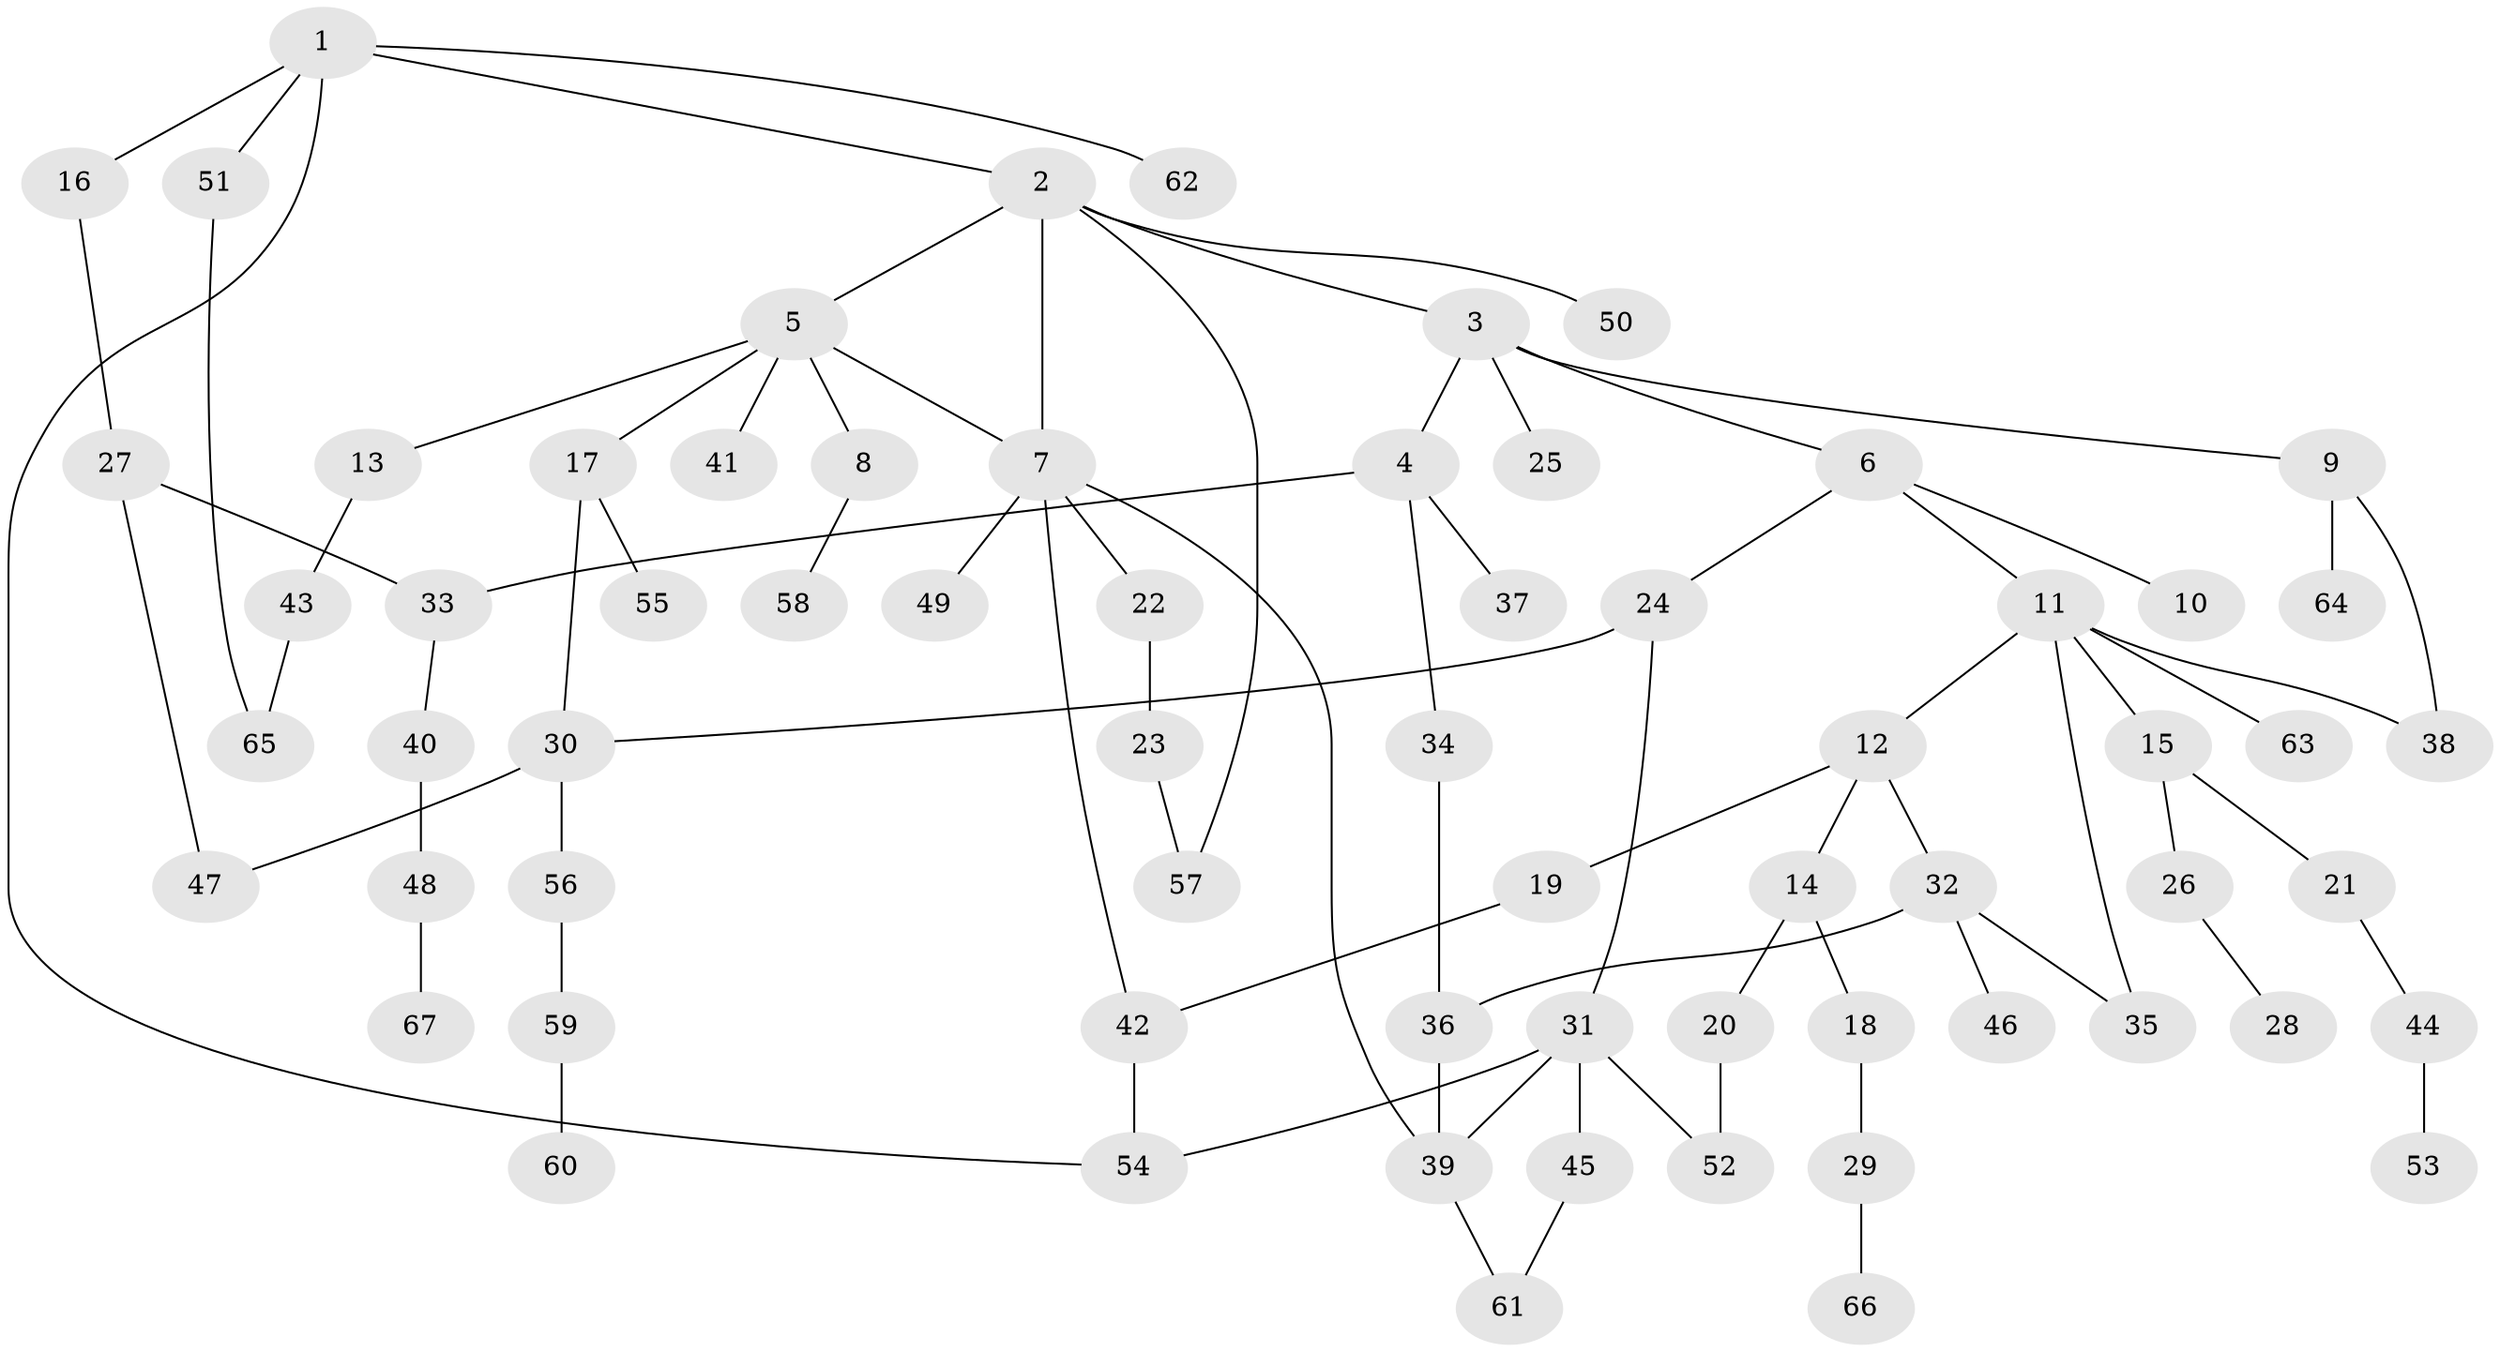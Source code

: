 // Generated by graph-tools (version 1.1) at 2025/13/03/09/25 04:13:34]
// undirected, 67 vertices, 82 edges
graph export_dot {
graph [start="1"]
  node [color=gray90,style=filled];
  1;
  2;
  3;
  4;
  5;
  6;
  7;
  8;
  9;
  10;
  11;
  12;
  13;
  14;
  15;
  16;
  17;
  18;
  19;
  20;
  21;
  22;
  23;
  24;
  25;
  26;
  27;
  28;
  29;
  30;
  31;
  32;
  33;
  34;
  35;
  36;
  37;
  38;
  39;
  40;
  41;
  42;
  43;
  44;
  45;
  46;
  47;
  48;
  49;
  50;
  51;
  52;
  53;
  54;
  55;
  56;
  57;
  58;
  59;
  60;
  61;
  62;
  63;
  64;
  65;
  66;
  67;
  1 -- 2;
  1 -- 16;
  1 -- 51;
  1 -- 62;
  1 -- 54;
  2 -- 3;
  2 -- 5;
  2 -- 7;
  2 -- 50;
  2 -- 57;
  3 -- 4;
  3 -- 6;
  3 -- 9;
  3 -- 25;
  4 -- 33;
  4 -- 34;
  4 -- 37;
  5 -- 8;
  5 -- 13;
  5 -- 17;
  5 -- 41;
  5 -- 7;
  6 -- 10;
  6 -- 11;
  6 -- 24;
  7 -- 22;
  7 -- 49;
  7 -- 42;
  7 -- 39;
  8 -- 58;
  9 -- 38;
  9 -- 64;
  11 -- 12;
  11 -- 15;
  11 -- 63;
  11 -- 35;
  11 -- 38;
  12 -- 14;
  12 -- 19;
  12 -- 32;
  13 -- 43;
  14 -- 18;
  14 -- 20;
  15 -- 21;
  15 -- 26;
  16 -- 27;
  17 -- 55;
  17 -- 30;
  18 -- 29;
  19 -- 42;
  20 -- 52;
  21 -- 44;
  22 -- 23;
  23 -- 57;
  24 -- 30;
  24 -- 31;
  26 -- 28;
  27 -- 47;
  27 -- 33;
  29 -- 66;
  30 -- 56;
  30 -- 47;
  31 -- 39;
  31 -- 45;
  31 -- 54;
  31 -- 52;
  32 -- 35;
  32 -- 46;
  32 -- 36;
  33 -- 40;
  34 -- 36;
  36 -- 39;
  39 -- 61;
  40 -- 48;
  42 -- 54;
  43 -- 65;
  44 -- 53;
  45 -- 61;
  48 -- 67;
  51 -- 65;
  56 -- 59;
  59 -- 60;
}
